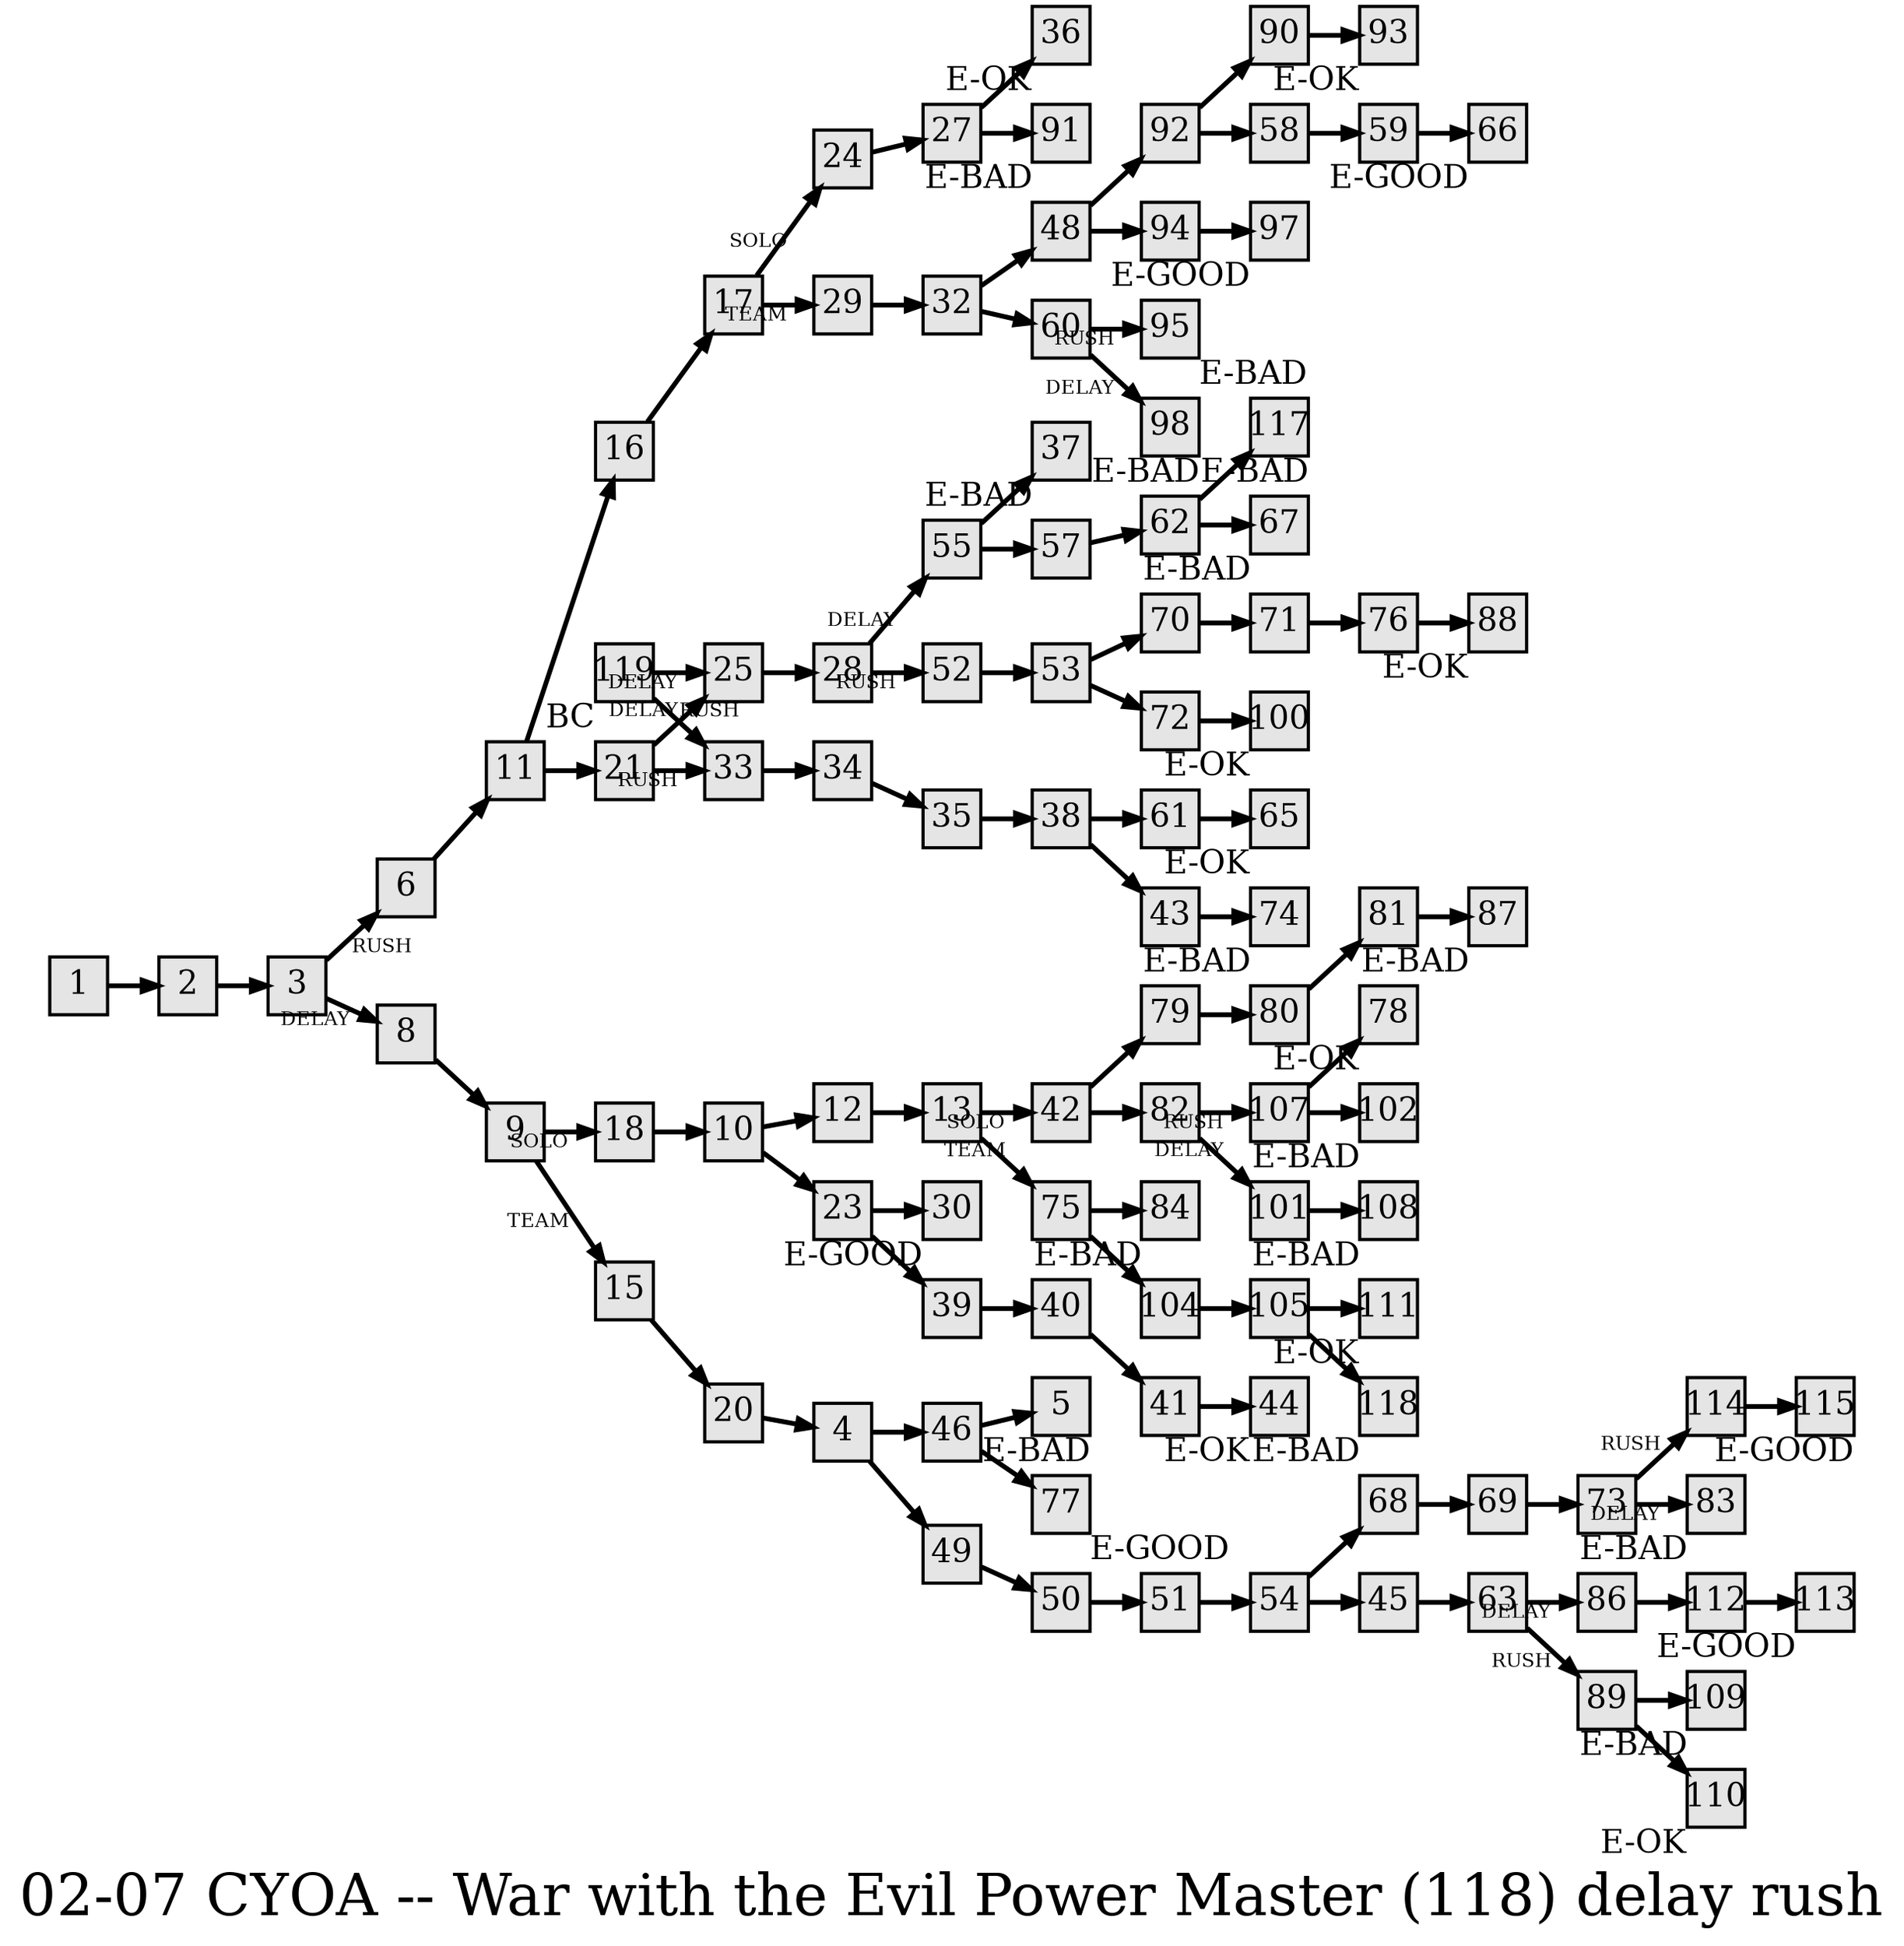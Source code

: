 digraph g{
  graph [ label="02-07 CYOA -- War with the Evil Power Master (118) delay rush" rankdir=LR, ordering=out, fontsize=36, nodesep="0.35", ranksep="0.45"];
  node  [shape=rect, penwidth=2, fontsize=20, style=filled, fillcolor=grey90, margin="0,0", labelfloat=true, regular=true, fixedsize=true];
  edge  [labelfloat=true, penwidth=3, fontsize=12];
  // ---;
  // group  : Katz;
  // id     : 02-07;
  // gbid   :;
  // series : CYOA;
  // title  : War with the Evil Power Master;
  // author :;
  // credit:;
  // - name : Ryan Leach;
  // role : encoder;
  // date : 2017-09-11;
  // - name : Jeremy Douglass;
  // role : editor;
  // date : 2017-10-19;
  // render:;
  // - name   : ?;
  // styles : ?;
  // engine : dot;
  // comment: >;
  
  // ---;
  
  // From | To | Label;
  
  1 -> 2;
  2 -> 3;
  3 -> 6	[ xlabel="RUSH" ];	// check out Sector 31-47-89 immediately
  3 -> 8	[ xlabel="DELAY" ];	// call in unit commanders for meeting w/ Congress
  4 -> 46;	// wait where you are in case someone returns
  4 -> 49;	// check Central Computer Service to locate EPM
  5	[ xlabel="E-BAD" ];	// Defeated by EPM
  6 -> 11;
  8 -> 9;
  9 -> 18	[ xlabel="SOLO" ];	// go mission alone
  9 -> 15	[ xlabel="TEAM" ];	// join forces with Tara
  10 -> 12;	// pretend you're a marine biologist
  10 -> 23;	// approach by stealth
  11 -> 16;	// go to the Void of Niro
  11 -> 21;	// go to Follop
  12 -> 13;
  13 -> 42	[ xlabel="SOLO" ];	// leave room, say you're tired
  13 -> 75	[ xlabel="TEAM" ];	// stay close to Jose and Louise and wait for Marc
  15 -> 20;
  16 -> 17;
  17 -> 24	[ xlabel="SOLO" ];	// Split up
  17 -> 29	[ xlabel="TEAM" ];	// Stay together
  18 -> 10;
  20 -> 4;
  21 -> 25	[ xlabel="DELAY" ];	// answer SOS
  21 -> 33	[ xlabel="RUSH" ];	// land on Follop; deal with SOS later
  23 -> 30;	// back away from Pwasonn and the creeping feeling of dread
  23 -> 39;	// go on, ignore the feeling
  24 -> 27;
  25 -> 28;
  27 -> 36;	// join the Evil Power Master; bide time
  27 -> 91;	// refuse to join
  28 -> 55	[ xlabel="DELAY" ];	// wait; analyze message
  28 -> 52	[ xlabel="RUSH" ];	// go in right now
  29 -> 32;
  30	[ xlabel="E-GOOD" ];	// EPM Vanquished
  32 -> 48;	// try to land on porthole side
  32 -> 60;	// reconnoiter the area
  33 -> 34;
  34 -> 35;
  35 -> 38;
  36	[ xlabel="E-OK" ];	// Join EPM and feel powerful, but evil
  37	[ xlabel="E-BAD" ];	// Destroyed by EPM
  38 -> 61;	// Leave ship, search for survivors
  38 -> 43;	// Leave Follop, search for SOS
  39 -> 40;
  40 -> 41;
  41 -> 44;
  42 -> 79;	// investigate where Marc went
  42 -> 82;	// ask Flppto for help
  43 -> 74;
  44	[ xlabel="E-OK" ];	// Ambiguous ending waiting for backup
  45 -> 63;
  46 -> 5;	// surrender
  46 -> 77;	// refuse to surrender
  48 -> 92;	// enter hangar
  48 -> 94;	// reverse course
  49 -> 50;
  50 -> 51;
  51 -> 54;
  52 -> 53;
  53 -> 70;	// appoint Tonto
  53 -> 72;	// appoint Flppto
  54 -> 68;	// talk to the Congress
  54 -> 45;	// return to the computer
  55 -> 37;	// ask for further ID
  55 -> 57;	// believe it is Colin
  57 -> 62;
  58 -> 59;
  59 -> 66;
  60 -> 95	[ xlabel="RUSH" ];	// use max destructive force
  60 -> 98	[ xlabel="DELAY" ];	// wait and see what happens
  61 -> 65;
  62 -> 117;	// stay where you are and search
  62 -> 67;	// go on to Follop
  63 -> 86	[ xlabel="DELAY" ];	// take F's advice, talk to congress
  63 -> 89	[ xlabel="RUSH" ];	// follow your instinct, head to Follop
  65	[ xlabel="E-OK" ];	// You live but EPM gets away
  66	[ xlabel="E-GOOD" ];	// Capture EPM in gravity-free chamber
  67	[ xlabel="E-BAD" ];	// marooned on strange planet
  68 -> 69;
  69 -> 73;
  70 -> 71;
  71 -> 76;
  72 -> 100;
  73 -> 114	[ xlabel="RUSH" ];	// launch immediate attack
  73 -> 83	[ xlabel="DELAY" ];	// inform Congress and obtain attack approval
  74	[ xlabel="E-BAD" ];	// swallowed whole
  75 -> 84;	// follow Jose
  75 -> 104;	// sense danger, delay
  76 -> 88;
  77	[ xlabel="E-GOOD" ];	// EPM base destroyed
  78	[ xlabel="E-OK" ];	// You live but EPM gets away
  79 -> 80;
  80 -> 81;
  81 -> 87;
  82 -> 107	[ xlabel="RUSH" ];	// fire at the noise
  82 -> 101	[ xlabel="DELAY" ];	// remain quiet, hope it's F.
  83	[ xlabel="E-BAD" ];	// Very Bad. 60% of life destroyed. EPM reigns supreme.
  84	[ xlabel="E-BAD" ];	// Imprisoned by alien thugs
  86 -> 112;
  87	[ xlabel="E-BAD" ];	// "helpless, you will now and forever be a witness to the power of true evil"
  88	[ xlabel="E-OK" ];	// You recover and can potentially catch EPM in the future
  89 -> 109;	// follow light track to the Void thinking it's an EPM escape beam
  89 -> 110;	// ignore light track, go to Follop
  90 -> 93;
  91	[ xlabel="E-BAD" ];	// You refuse to join EPM. "An intense pain binds you in its deadly grasp, and that is all you ever know."
  92 -> 90;	// decide to arm yourself
  92 -> 58;	// hold firm to pacificism
  93	[ xlabel="E-OK" ];	// Ambiguous, but promising
  94 -> 97;
  95	[ xlabel="E-BAD" ];	// Vaporized by EPM
  97	[ xlabel="E-GOOD" ];	// EPM imprisoned
  98	[ xlabel="E-BAD" ];	// locked in cavernous room to perish
  100	[ xlabel="E-OK" ];	// Ambiguous, but success remains possible
  101 -> 108;
  102	[ xlabel="E-BAD" ];	// Imprisoned by EPM; refuse to join him.
  104 -> 105;
  105 -> 111;	// try to escape via boat
  105 -> 118;	// hide under the dock
  107 -> 78;	// take F to medical attn
  107 -> 102;	// give F first aid and continue search for EPM
  108	[ xlabel="E-BAD" ];	// EPM triumphs
  109	[ xlabel="E-BAD" ];	// EPM kills you with instant old age
  110	[ xlabel="E-OK" ];	// Ambiguous; moral relativist; left wondering if EPM is evil after all
  111	[ xlabel="E-OK" ];	// EPM escapes, but there's still potential
  112 -> 113;
  113	[ xlabel="E-GOOD" ];	// EPM destroyed
  114 -> 115;
  115	[ xlabel="E-GOOD" ];	// EPM destroyed
  117	[ xlabel="E-BAD" ];	// EPM announces your demise; "LONG LIVE EVIL"
  118	[ xlabel="E-BAD" ];	// "You are long since dead. But a pile of old, musty bones in a forgotten research facility still tells the tale of one who fought in vain against the Evil Power Master"
  119 -> 25	[ xlabel="DELAY" ];	// answer the SOS at once
  119 -> 33	[ xlabel="RUSH" ];	// proceed fullspeed against EPM
  119	[ xlabel="BC" ];
}

